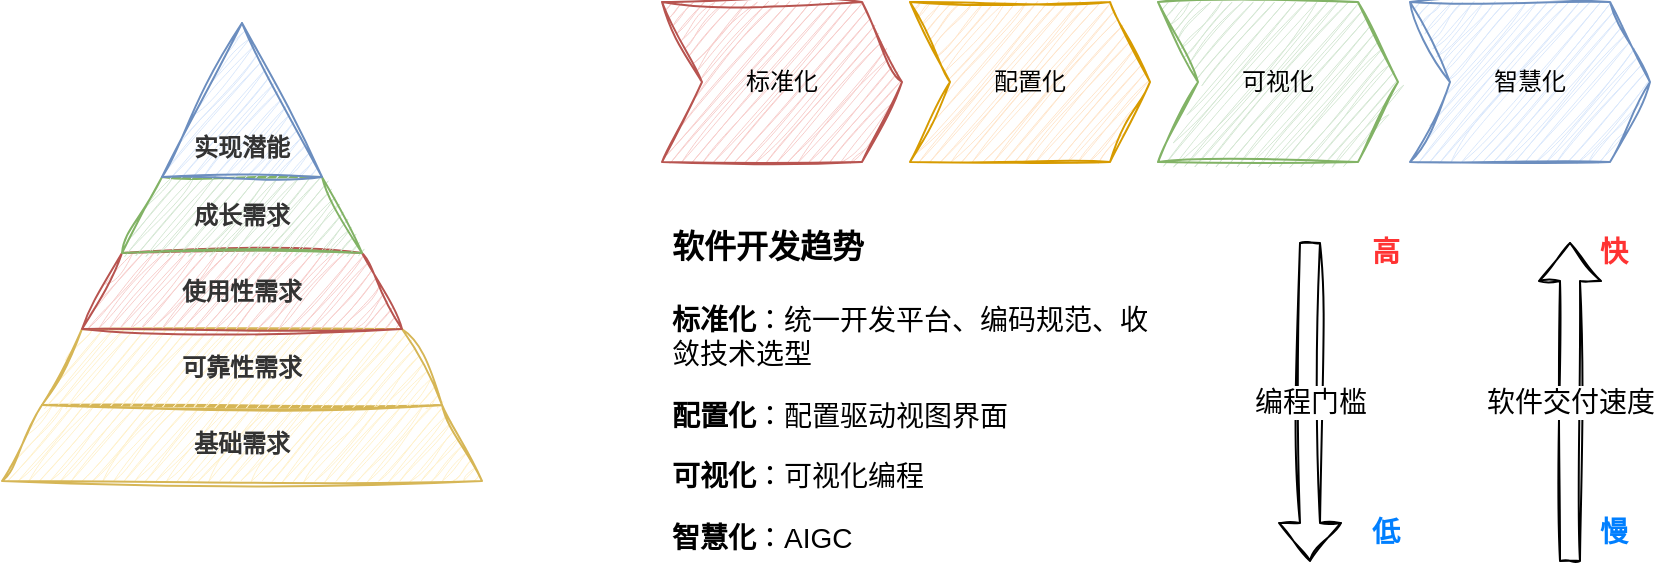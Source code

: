 <mxfile version="24.0.7" type="github">
  <diagram name="第 1 页" id="RAm9m8CqGb42HI3zqYB2">
    <mxGraphModel dx="2261" dy="738" grid="1" gridSize="10" guides="1" tooltips="1" connect="1" arrows="1" fold="1" page="1" pageScale="1" pageWidth="827" pageHeight="1169" math="0" shadow="0">
      <root>
        <mxCell id="0" />
        <mxCell id="1" parent="0" />
        <mxCell id="u7_praWJ1684f8AvyfNI-1" value="标准化" style="shape=step;perimeter=stepPerimeter;whiteSpace=wrap;html=1;fixedSize=1;fillColor=#f8cecc;strokeColor=#b85450;rounded=0;sketch=1;curveFitting=1;jiggle=2;" vertex="1" parent="1">
          <mxGeometry x="280" y="150" width="120" height="80" as="geometry" />
        </mxCell>
        <mxCell id="u7_praWJ1684f8AvyfNI-2" value="配置化" style="shape=step;perimeter=stepPerimeter;whiteSpace=wrap;html=1;fixedSize=1;fillColor=#ffe6cc;strokeColor=#d79b00;rounded=0;sketch=1;curveFitting=1;jiggle=2;" vertex="1" parent="1">
          <mxGeometry x="404" y="150" width="120" height="80" as="geometry" />
        </mxCell>
        <mxCell id="u7_praWJ1684f8AvyfNI-3" value="可视化" style="shape=step;perimeter=stepPerimeter;whiteSpace=wrap;html=1;fixedSize=1;fillColor=#d5e8d4;strokeColor=#82b366;rounded=0;sketch=1;curveFitting=1;jiggle=2;" vertex="1" parent="1">
          <mxGeometry x="528" y="150" width="120" height="80" as="geometry" />
        </mxCell>
        <mxCell id="u7_praWJ1684f8AvyfNI-4" value="智慧化" style="shape=step;perimeter=stepPerimeter;whiteSpace=wrap;html=1;fixedSize=1;fillColor=#dae8fc;strokeColor=#6c8ebf;rounded=0;sketch=1;curveFitting=1;jiggle=2;" vertex="1" parent="1">
          <mxGeometry x="654" y="150" width="120" height="80" as="geometry" />
        </mxCell>
        <mxCell id="u7_praWJ1684f8AvyfNI-5" value="&lt;h1&gt;&lt;font style=&quot;font-size: 16px;&quot;&gt;软件开发趋势&lt;/font&gt;&lt;/h1&gt;&lt;p style=&quot;font-size: 14px;&quot;&gt;&lt;font style=&quot;font-size: 14px;&quot;&gt;&lt;b style=&quot;&quot;&gt;标准化&lt;/b&gt;：统一开发平台、编码规范、收敛技术选型&lt;/font&gt;&lt;/p&gt;&lt;p style=&quot;font-size: 14px;&quot;&gt;&lt;font style=&quot;font-size: 14px;&quot;&gt;&lt;b&gt;配置化&lt;/b&gt;：配置驱动视图界面&lt;/font&gt;&lt;/p&gt;&lt;p style=&quot;font-size: 14px;&quot;&gt;&lt;font style=&quot;font-size: 14px;&quot;&gt;&lt;b&gt;可视化&lt;/b&gt;：可视化编程&lt;/font&gt;&lt;/p&gt;&lt;p style=&quot;font-size: 14px;&quot;&gt;&lt;font style=&quot;font-size: 14px;&quot;&gt;&lt;b style=&quot;&quot;&gt;智慧化&lt;/b&gt;：AIGC&lt;/font&gt;&lt;/p&gt;&lt;p&gt;&lt;br&gt;&lt;/p&gt;" style="text;html=1;spacing=5;spacingTop=-20;whiteSpace=wrap;overflow=hidden;rounded=0;sketch=1;curveFitting=1;jiggle=2;" vertex="1" parent="1">
          <mxGeometry x="280" y="250" width="254" height="190" as="geometry" />
        </mxCell>
        <mxCell id="u7_praWJ1684f8AvyfNI-6" value="&lt;font style=&quot;font-size: 14px;&quot;&gt;高&lt;/font&gt;" style="text;html=1;align=center;verticalAlign=middle;whiteSpace=wrap;rounded=0;fontStyle=1;fontColor=#FF3333;sketch=1;curveFitting=1;jiggle=2;" vertex="1" parent="1">
          <mxGeometry x="624" y="260" width="36" height="30" as="geometry" />
        </mxCell>
        <mxCell id="u7_praWJ1684f8AvyfNI-7" value="" style="shape=flexArrow;endArrow=classic;html=1;rounded=0;sketch=1;curveFitting=1;jiggle=2;" edge="1" parent="1">
          <mxGeometry width="50" height="50" relative="1" as="geometry">
            <mxPoint x="604" y="270" as="sourcePoint" />
            <mxPoint x="604" y="430" as="targetPoint" />
          </mxGeometry>
        </mxCell>
        <mxCell id="u7_praWJ1684f8AvyfNI-8" value="&lt;font style=&quot;font-size: 14px;&quot;&gt;编程门槛&lt;/font&gt;" style="edgeLabel;html=1;align=center;verticalAlign=middle;resizable=0;points=[];" vertex="1" connectable="0" parent="u7_praWJ1684f8AvyfNI-7">
          <mxGeometry x="-0.113" y="2" relative="1" as="geometry">
            <mxPoint x="-2" y="9" as="offset" />
          </mxGeometry>
        </mxCell>
        <mxCell id="u7_praWJ1684f8AvyfNI-9" value="&lt;font style=&quot;font-size: 14px;&quot;&gt;低&lt;/font&gt;" style="text;html=1;align=center;verticalAlign=middle;whiteSpace=wrap;rounded=0;fontStyle=1;fontColor=#007FFF;sketch=1;curveFitting=1;jiggle=2;" vertex="1" parent="1">
          <mxGeometry x="624" y="400" width="36" height="30" as="geometry" />
        </mxCell>
        <mxCell id="u7_praWJ1684f8AvyfNI-10" value="" style="shape=flexArrow;endArrow=classic;html=1;rounded=0;sketch=1;curveFitting=1;jiggle=2;" edge="1" parent="1">
          <mxGeometry width="50" height="50" relative="1" as="geometry">
            <mxPoint x="734" y="430" as="sourcePoint" />
            <mxPoint x="734" y="270" as="targetPoint" />
          </mxGeometry>
        </mxCell>
        <mxCell id="u7_praWJ1684f8AvyfNI-11" value="&lt;font style=&quot;font-size: 14px;&quot;&gt;软件交付速度&lt;/font&gt;" style="edgeLabel;html=1;align=center;verticalAlign=middle;resizable=0;points=[];" vertex="1" connectable="0" parent="u7_praWJ1684f8AvyfNI-10">
          <mxGeometry x="0.037" y="-2" relative="1" as="geometry">
            <mxPoint x="-2" y="3" as="offset" />
          </mxGeometry>
        </mxCell>
        <mxCell id="u7_praWJ1684f8AvyfNI-12" value="&lt;font style=&quot;font-size: 14px;&quot;&gt;快&lt;/font&gt;" style="text;html=1;align=center;verticalAlign=middle;whiteSpace=wrap;rounded=0;fontStyle=1;fontColor=#FF3333;sketch=1;curveFitting=1;jiggle=2;" vertex="1" parent="1">
          <mxGeometry x="738" y="260" width="36" height="30" as="geometry" />
        </mxCell>
        <mxCell id="u7_praWJ1684f8AvyfNI-13" value="&lt;font style=&quot;font-size: 14px;&quot;&gt;慢&lt;/font&gt;" style="text;html=1;align=center;verticalAlign=middle;whiteSpace=wrap;rounded=0;fontStyle=1;fontColor=#007FFF;sketch=1;curveFitting=1;jiggle=2;" vertex="1" parent="1">
          <mxGeometry x="738" y="400" width="36" height="30" as="geometry" />
        </mxCell>
        <mxCell id="u7_praWJ1684f8AvyfNI-14" value="基础需求" style="shape=trapezoid;perimeter=trapezoidPerimeter;whiteSpace=wrap;html=1;fixedSize=1;fillColor=#fff2cc;strokeColor=#d6b656;fontStyle=1;fontColor=#333333;fontSize=12;sketch=1;curveFitting=1;jiggle=2;" vertex="1" parent="1">
          <mxGeometry x="-50" y="351.5" width="240" height="38" as="geometry" />
        </mxCell>
        <mxCell id="u7_praWJ1684f8AvyfNI-15" value="可靠性需求" style="shape=trapezoid;perimeter=trapezoidPerimeter;whiteSpace=wrap;html=1;fixedSize=1;fillColor=#fff2cc;strokeColor=#d6b656;fontStyle=1;fontColor=#333333;fontSize=12;sketch=1;curveFitting=1;jiggle=2;" vertex="1" parent="1">
          <mxGeometry x="-30" y="313.5" width="200" height="38" as="geometry" />
        </mxCell>
        <mxCell id="u7_praWJ1684f8AvyfNI-16" value="使用性需求" style="shape=trapezoid;perimeter=trapezoidPerimeter;whiteSpace=wrap;html=1;fixedSize=1;fillColor=#f8cecc;strokeColor=#b85450;fontStyle=1;fontColor=#333333;fontSize=12;sketch=1;curveFitting=1;jiggle=2;" vertex="1" parent="1">
          <mxGeometry x="-10" y="275.5" width="160" height="38" as="geometry" />
        </mxCell>
        <mxCell id="u7_praWJ1684f8AvyfNI-17" value="成长需求" style="shape=trapezoid;perimeter=trapezoidPerimeter;whiteSpace=wrap;html=1;fixedSize=1;fillColor=#d5e8d4;strokeColor=#82b366;fontStyle=1;fontColor=#333333;fontSize=12;sketch=1;curveFitting=1;jiggle=2;" vertex="1" parent="1">
          <mxGeometry x="10" y="237.5" width="120" height="38" as="geometry" />
        </mxCell>
        <mxCell id="u7_praWJ1684f8AvyfNI-18" value="" style="verticalLabelPosition=bottom;verticalAlign=top;html=1;shape=mxgraph.basic.acute_triangle;dx=0.5;fillColor=#dae8fc;strokeColor=#6c8ebf;fontColor=#333333;sketch=1;curveFitting=1;jiggle=2;" vertex="1" parent="1">
          <mxGeometry x="30" y="160.5" width="80" height="77" as="geometry" />
        </mxCell>
        <mxCell id="u7_praWJ1684f8AvyfNI-19" value="实现潜能" style="text;html=1;align=center;verticalAlign=middle;whiteSpace=wrap;rounded=0;fontStyle=1;fontColor=#333333;fontSize=12;sketch=1;curveFitting=1;jiggle=2;" vertex="1" parent="1">
          <mxGeometry x="45" y="207.5" width="50" height="30" as="geometry" />
        </mxCell>
      </root>
    </mxGraphModel>
  </diagram>
</mxfile>
